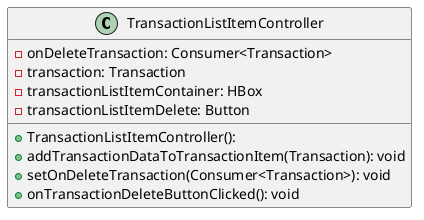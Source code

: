@startuml
class TransactionListItemController {
  - onDeleteTransaction: Consumer<Transaction>
  - transaction: Transaction
  - transactionListItemContainer: HBox
  - transactionListItemDelete: Button
  + TransactionListItemController():
  + addTransactionDataToTransactionItem(Transaction): void
  + setOnDeleteTransaction(Consumer<Transaction>): void
  + onTransactionDeleteButtonClicked(): void
}
@enduml